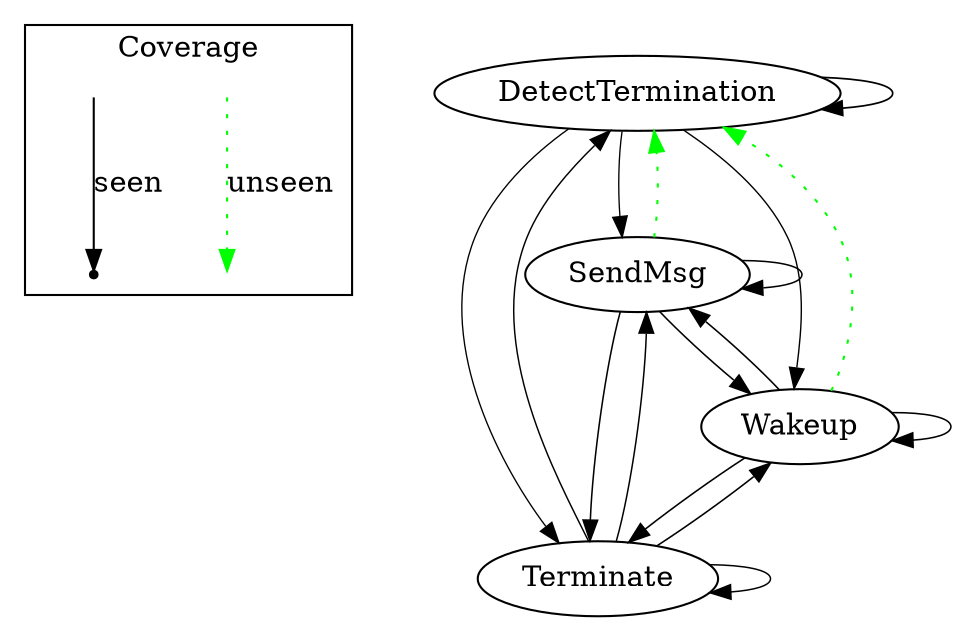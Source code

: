 digraph ActionGraph {
nodesep=0.35;
subgraph cluster_legend {
label = "Coverage";
node [shape=point] {
d0 [style = invis];
d1 [style = invis];
p0 [style = invis];
p0 [style = invis];
}
d0 -> d1 [label=unseen, color="green", style=dotted]
p0 -> p1 [label=seen]
}
0 [label="DetectTermination"]
1 [label="SendMsg"]
2 [label="Terminate"]
3 [label="Wakeup"]
0 -> 0[penwidth=0.83];
0 -> 1[penwidth=0.64];
0 -> 2[penwidth=0.65];
0 -> 3[penwidth=0.67];
1 -> 0[color="green",style=dotted];
1 -> 1[penwidth=0.74];
1 -> 2[penwidth=0.74];
1 -> 3[penwidth=0.75];
2 -> 0[penwidth=0.7];
2 -> 1[penwidth=0.72];
2 -> 2[penwidth=0.72];
2 -> 3[penwidth=0.76];
3 -> 0[color="green",style=dotted];
3 -> 1[penwidth=0.76];
3 -> 2[penwidth=0.76];
3 -> 3[penwidth=0.75];
}